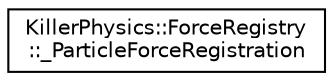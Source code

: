digraph "Graphical Class Hierarchy"
{
  edge [fontname="Helvetica",fontsize="10",labelfontname="Helvetica",labelfontsize="10"];
  node [fontname="Helvetica",fontsize="10",shape=record];
  rankdir="LR";
  Node0 [label="KillerPhysics::ForceRegistry\l::_ParticleForceRegistration",height=0.2,width=0.4,color="black", fillcolor="white", style="filled",URL="$struct_killer_physics_1_1_force_registry_1_1___particle_force_registration.html"];
}
